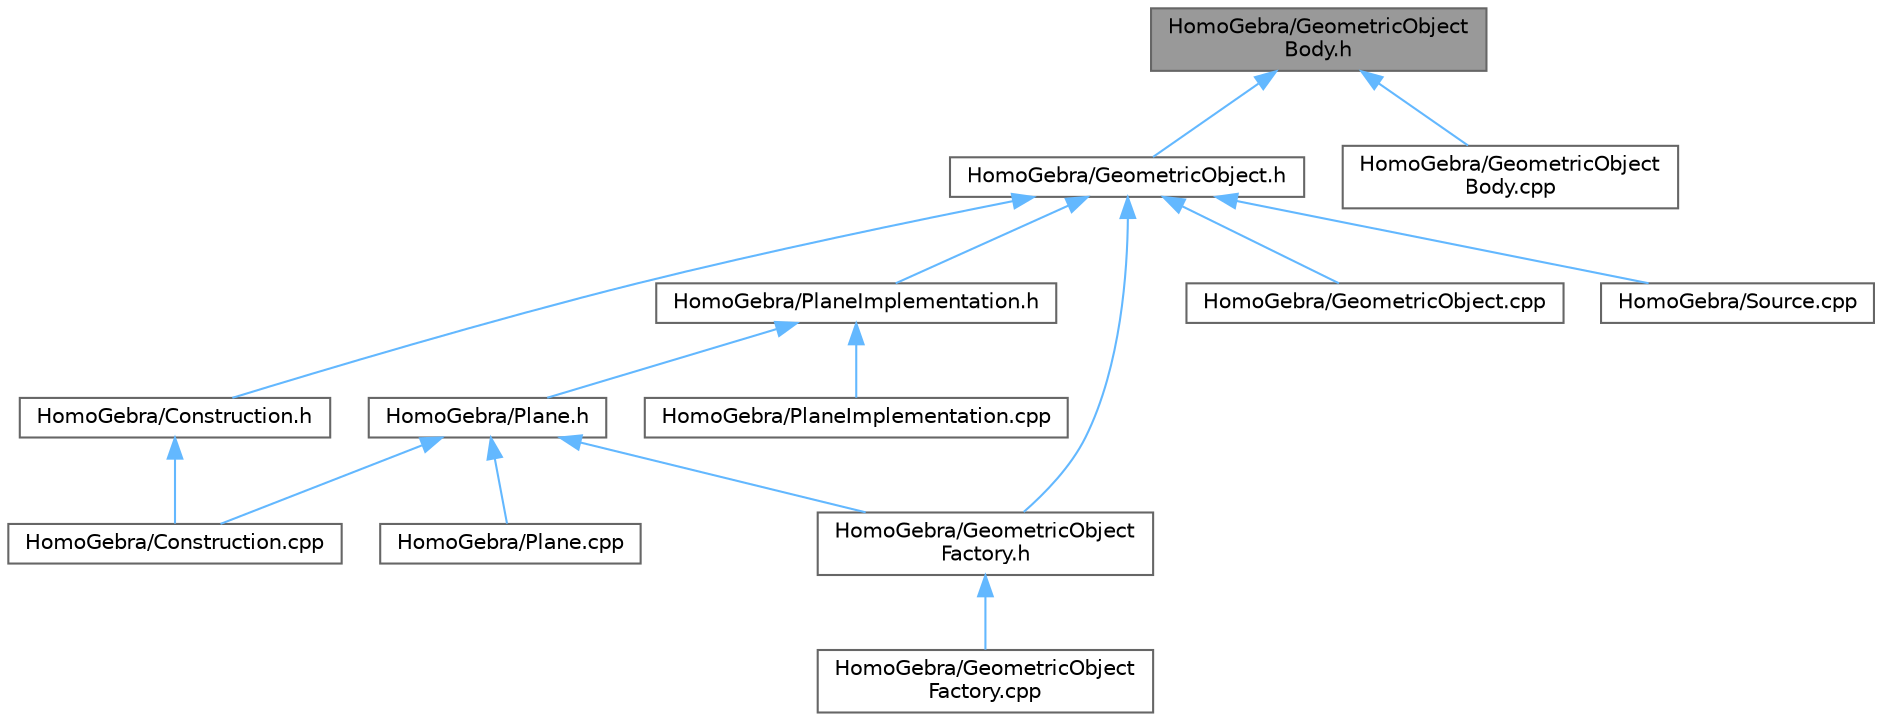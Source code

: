 digraph "HomoGebra/GeometricObjectBody.h"
{
 // LATEX_PDF_SIZE
  bgcolor="transparent";
  edge [fontname=Helvetica,fontsize=10,labelfontname=Helvetica,labelfontsize=10];
  node [fontname=Helvetica,fontsize=10,shape=box,height=0.2,width=0.9];
  Node1 [label="HomoGebra/GeometricObject\lBody.h",height=0.2,width=0.4,color="gray40", fillcolor="grey60", style="filled", fontcolor="black",tooltip=" "];
  Node1 -> Node2 [dir="back",color="steelblue1",style="solid"];
  Node2 [label="HomoGebra/GeometricObject.h",height=0.2,width=0.4,color="grey40", fillcolor="white", style="filled",URL="$_geometric_object_8h.html",tooltip=" "];
  Node2 -> Node3 [dir="back",color="steelblue1",style="solid"];
  Node3 [label="HomoGebra/Construction.h",height=0.2,width=0.4,color="grey40", fillcolor="white", style="filled",URL="$_construction_8h.html",tooltip=" "];
  Node3 -> Node4 [dir="back",color="steelblue1",style="solid"];
  Node4 [label="HomoGebra/Construction.cpp",height=0.2,width=0.4,color="grey40", fillcolor="white", style="filled",URL="$_construction_8cpp.html",tooltip=" "];
  Node2 -> Node5 [dir="back",color="steelblue1",style="solid"];
  Node5 [label="HomoGebra/GeometricObject.cpp",height=0.2,width=0.4,color="grey40", fillcolor="white", style="filled",URL="$_geometric_object_8cpp.html",tooltip=" "];
  Node2 -> Node6 [dir="back",color="steelblue1",style="solid"];
  Node6 [label="HomoGebra/GeometricObject\lFactory.h",height=0.2,width=0.4,color="grey40", fillcolor="white", style="filled",URL="$_geometric_object_factory_8h.html",tooltip=" "];
  Node6 -> Node7 [dir="back",color="steelblue1",style="solid"];
  Node7 [label="HomoGebra/GeometricObject\lFactory.cpp",height=0.2,width=0.4,color="grey40", fillcolor="white", style="filled",URL="$_geometric_object_factory_8cpp.html",tooltip=" "];
  Node2 -> Node8 [dir="back",color="steelblue1",style="solid"];
  Node8 [label="HomoGebra/PlaneImplementation.h",height=0.2,width=0.4,color="grey40", fillcolor="white", style="filled",URL="$_plane_implementation_8h.html",tooltip=" "];
  Node8 -> Node9 [dir="back",color="steelblue1",style="solid"];
  Node9 [label="HomoGebra/Plane.h",height=0.2,width=0.4,color="grey40", fillcolor="white", style="filled",URL="$_plane_8h.html",tooltip=" "];
  Node9 -> Node4 [dir="back",color="steelblue1",style="solid"];
  Node9 -> Node6 [dir="back",color="steelblue1",style="solid"];
  Node9 -> Node10 [dir="back",color="steelblue1",style="solid"];
  Node10 [label="HomoGebra/Plane.cpp",height=0.2,width=0.4,color="grey40", fillcolor="white", style="filled",URL="$_plane_8cpp.html",tooltip=" "];
  Node8 -> Node11 [dir="back",color="steelblue1",style="solid"];
  Node11 [label="HomoGebra/PlaneImplementation.cpp",height=0.2,width=0.4,color="grey40", fillcolor="white", style="filled",URL="$_plane_implementation_8cpp.html",tooltip=" "];
  Node2 -> Node12 [dir="back",color="steelblue1",style="solid"];
  Node12 [label="HomoGebra/Source.cpp",height=0.2,width=0.4,color="grey40", fillcolor="white", style="filled",URL="$_source_8cpp.html",tooltip=" "];
  Node1 -> Node13 [dir="back",color="steelblue1",style="solid"];
  Node13 [label="HomoGebra/GeometricObject\lBody.cpp",height=0.2,width=0.4,color="grey40", fillcolor="white", style="filled",URL="$_geometric_object_body_8cpp.html",tooltip=" "];
}
